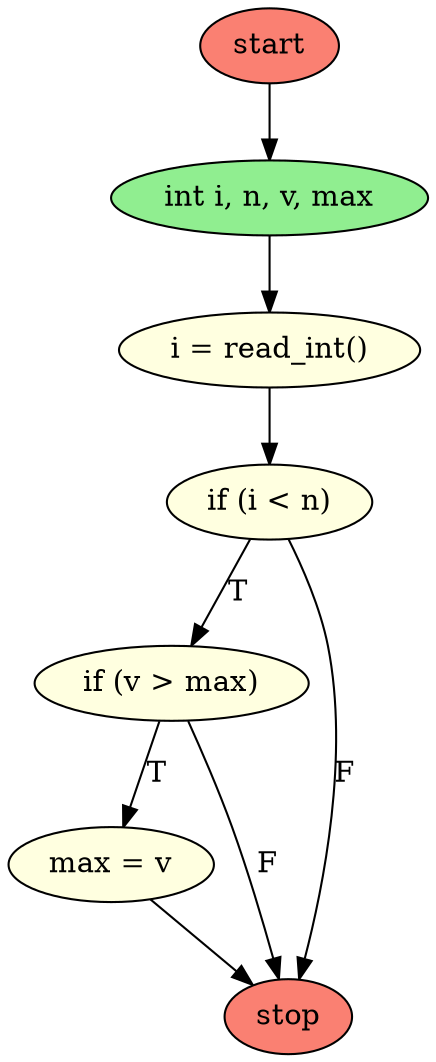 digraph {
  outputorder=edgesfirst;
  1[shape=ellipse, fillcolor=salmon, style=filled, label="start"];
  2[shape=ellipse, fillcolor=palegreen2, style=filled, label="int i, n, v, max"];
  3[shape=ellipse, fillcolor=lightyellow, style=filled, label="i = read_int()"];
  4[shape=ellipse, fillcolor=lightyellow, style=filled, label="if (i < n)"];
  5[shape=ellipse, fillcolor=lightyellow, style=filled, label="if (v > max)"];
  6[shape=ellipse, fillcolor=lightyellow, style=filled, label="max = v"];
  9[shape=ellipse, fillcolor=salmon, style=filled, label="stop"];
  1 -> 2[style = ""];
  2 -> 3[style = ""];
  3 -> 4[style = ""];
  4 -> 5[style = "", label="T"];
  4 -> 9[style = "", label="F"];
  5 -> 6[style = "", label="T"];
  5 -> 9[style = "", label="F"];
  6 -> 9[style = ""];
}
